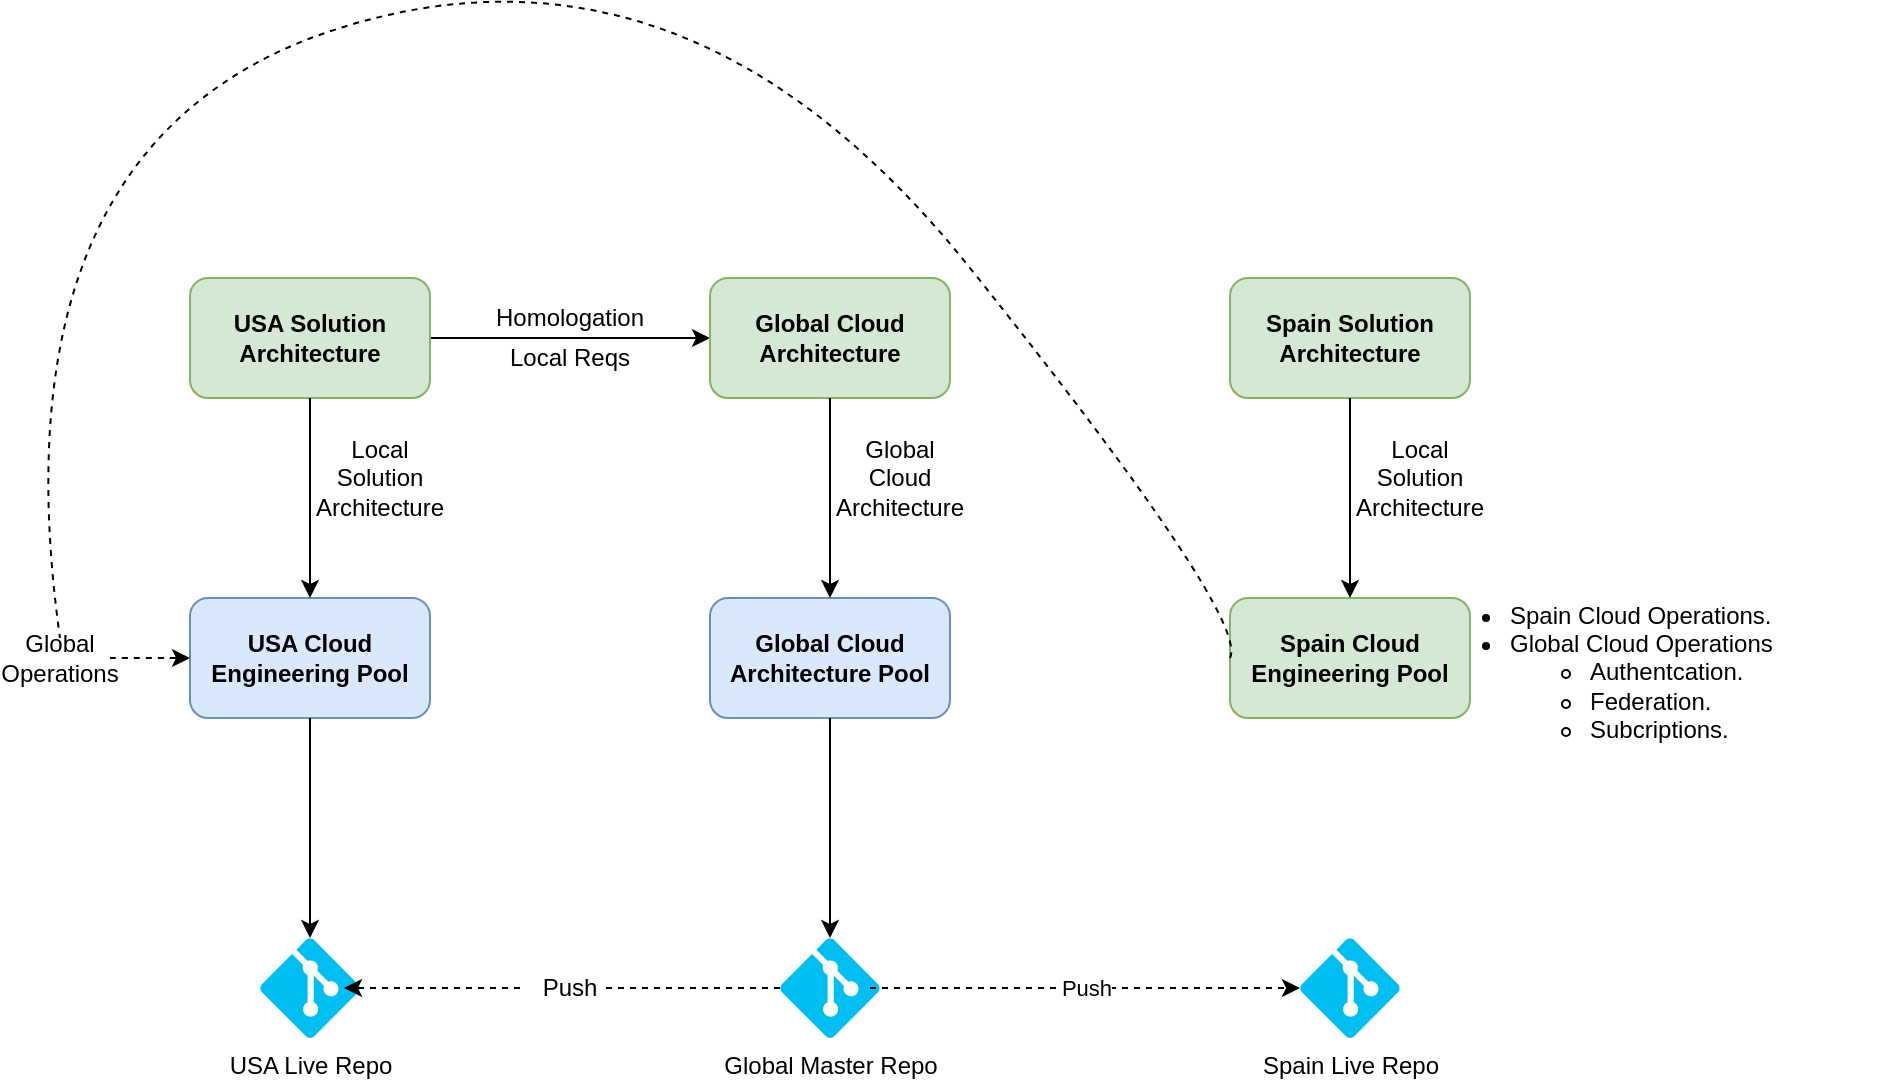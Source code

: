 <mxfile version="14.9.0" type="github">
  <diagram id="zOst72_n-r7kZn028qKs" name="Page-1">
    <mxGraphModel dx="1422" dy="804" grid="1" gridSize="10" guides="1" tooltips="1" connect="1" arrows="1" fold="1" page="1" pageScale="1" pageWidth="1169" pageHeight="1654" math="0" shadow="0">
      <root>
        <mxCell id="0" />
        <mxCell id="1" parent="0" />
        <mxCell id="M8tOUcjTv6T0rJcN2KXC-14" style="edgeStyle=orthogonalEdgeStyle;rounded=0;orthogonalLoop=1;jettySize=auto;html=1;exitX=1;exitY=0.5;exitDx=0;exitDy=0;entryX=0;entryY=0.5;entryDx=0;entryDy=0;" edge="1" parent="1" source="M8tOUcjTv6T0rJcN2KXC-2" target="M8tOUcjTv6T0rJcN2KXC-5">
          <mxGeometry relative="1" as="geometry" />
        </mxCell>
        <mxCell id="M8tOUcjTv6T0rJcN2KXC-2" value="USA Solution Architecture" style="rounded=1;whiteSpace=wrap;html=1;fontStyle=1;fillColor=#d5e8d4;strokeColor=#82b366;" vertex="1" parent="1">
          <mxGeometry x="110" y="630" width="120" height="60" as="geometry" />
        </mxCell>
        <mxCell id="M8tOUcjTv6T0rJcN2KXC-3" value="USA Cloud Engineering Pool" style="rounded=1;whiteSpace=wrap;html=1;fontStyle=1;fillColor=#dae8fc;strokeColor=#6c8ebf;" vertex="1" parent="1">
          <mxGeometry x="110" y="790" width="120" height="60" as="geometry" />
        </mxCell>
        <mxCell id="M8tOUcjTv6T0rJcN2KXC-4" value="USA Live Repo" style="verticalLabelPosition=bottom;html=1;verticalAlign=top;align=center;strokeColor=none;fillColor=#00BEF2;shape=mxgraph.azure.git_repository;" vertex="1" parent="1">
          <mxGeometry x="145" y="960" width="50" height="50" as="geometry" />
        </mxCell>
        <mxCell id="M8tOUcjTv6T0rJcN2KXC-5" value="Global Cloud Architecture" style="rounded=1;whiteSpace=wrap;html=1;fontStyle=1;labelBackgroundColor=none;fillColor=#d5e8d4;strokeColor=#82b366;" vertex="1" parent="1">
          <mxGeometry x="370" y="630" width="120" height="60" as="geometry" />
        </mxCell>
        <mxCell id="M8tOUcjTv6T0rJcN2KXC-6" value="Global Cloud Architecture Pool" style="rounded=1;whiteSpace=wrap;html=1;fontStyle=1;labelBackgroundColor=none;fillColor=#dae8fc;strokeColor=#6c8ebf;" vertex="1" parent="1">
          <mxGeometry x="370" y="790" width="120" height="60" as="geometry" />
        </mxCell>
        <mxCell id="M8tOUcjTv6T0rJcN2KXC-7" value="Spain Cloud Engineering Pool" style="rounded=1;whiteSpace=wrap;html=1;fontStyle=1;labelBackgroundColor=none;fillColor=#d5e8d4;strokeColor=#82b366;" vertex="1" parent="1">
          <mxGeometry x="630" y="790" width="120" height="60" as="geometry" />
        </mxCell>
        <mxCell id="M8tOUcjTv6T0rJcN2KXC-10" value="&lt;ul&gt;&lt;li&gt;Spain Cloud Operations.&lt;/li&gt;&lt;li&gt;Global Cloud Operations&lt;/li&gt;&lt;ul&gt;&lt;li&gt;Authentcation.&lt;/li&gt;&lt;li&gt;Federation.&lt;/li&gt;&lt;li&gt;Subcriptions.&lt;/li&gt;&lt;/ul&gt;&lt;/ul&gt;" style="text;html=1;strokeColor=none;fillColor=none;align=left;verticalAlign=middle;whiteSpace=wrap;rounded=0;labelBackgroundColor=none;spacing=0;" vertex="1" parent="1">
          <mxGeometry x="730" y="817" width="230" height="20" as="geometry" />
        </mxCell>
        <mxCell id="M8tOUcjTv6T0rJcN2KXC-17" value="Homologation" style="text;html=1;strokeColor=none;fillColor=none;align=center;verticalAlign=middle;whiteSpace=wrap;rounded=0;labelBackgroundColor=none;" vertex="1" parent="1">
          <mxGeometry x="280" y="640" width="40" height="20" as="geometry" />
        </mxCell>
        <mxCell id="M8tOUcjTv6T0rJcN2KXC-18" value="Local Reqs" style="text;html=1;strokeColor=none;fillColor=none;align=center;verticalAlign=middle;whiteSpace=wrap;rounded=0;labelBackgroundColor=none;" vertex="1" parent="1">
          <mxGeometry x="260" y="660" width="80" height="20" as="geometry" />
        </mxCell>
        <mxCell id="M8tOUcjTv6T0rJcN2KXC-21" value="Local Solution Architecture" style="text;html=1;strokeColor=none;fillColor=none;align=center;verticalAlign=middle;whiteSpace=wrap;rounded=0;labelBackgroundColor=none;" vertex="1" parent="1">
          <mxGeometry x="170" y="720" width="70" height="20" as="geometry" />
        </mxCell>
        <mxCell id="M8tOUcjTv6T0rJcN2KXC-22" value="Global Master Repo" style="verticalLabelPosition=bottom;html=1;verticalAlign=top;align=center;strokeColor=none;fillColor=#00BEF2;shape=mxgraph.azure.git_repository;" vertex="1" parent="1">
          <mxGeometry x="405" y="960" width="50" height="50" as="geometry" />
        </mxCell>
        <mxCell id="M8tOUcjTv6T0rJcN2KXC-24" value="" style="endArrow=classic;html=1;dashed=1;entryX=0.84;entryY=0.5;entryDx=0;entryDy=0;entryPerimeter=0;exitX=0;exitY=0.5;exitDx=0;exitDy=0;exitPerimeter=0;startArrow=none;" edge="1" parent="1" source="M8tOUcjTv6T0rJcN2KXC-25" target="M8tOUcjTv6T0rJcN2KXC-4">
          <mxGeometry width="50" height="50" relative="1" as="geometry">
            <mxPoint x="560" y="840" as="sourcePoint" />
            <mxPoint x="610" y="790" as="targetPoint" />
          </mxGeometry>
        </mxCell>
        <mxCell id="M8tOUcjTv6T0rJcN2KXC-25" value="Push" style="text;html=1;strokeColor=none;fillColor=none;align=center;verticalAlign=middle;whiteSpace=wrap;rounded=0;labelBackgroundColor=none;" vertex="1" parent="1">
          <mxGeometry x="275" y="975" width="50" height="20" as="geometry" />
        </mxCell>
        <mxCell id="M8tOUcjTv6T0rJcN2KXC-26" value="" style="endArrow=none;html=1;dashed=1;entryX=0.84;entryY=0.5;entryDx=0;entryDy=0;entryPerimeter=0;exitX=0;exitY=0.5;exitDx=0;exitDy=0;exitPerimeter=0;" edge="1" parent="1" source="M8tOUcjTv6T0rJcN2KXC-22" target="M8tOUcjTv6T0rJcN2KXC-25">
          <mxGeometry width="50" height="50" relative="1" as="geometry">
            <mxPoint x="405" y="985" as="sourcePoint" />
            <mxPoint x="187" y="985" as="targetPoint" />
          </mxGeometry>
        </mxCell>
        <mxCell id="M8tOUcjTv6T0rJcN2KXC-29" value="" style="endArrow=classic;html=1;exitX=0.5;exitY=1;exitDx=0;exitDy=0;entryX=0.5;entryY=0;entryDx=0;entryDy=0;" edge="1" parent="1" source="M8tOUcjTv6T0rJcN2KXC-5" target="M8tOUcjTv6T0rJcN2KXC-6">
          <mxGeometry width="50" height="50" relative="1" as="geometry">
            <mxPoint x="560" y="740" as="sourcePoint" />
            <mxPoint x="610" y="690" as="targetPoint" />
          </mxGeometry>
        </mxCell>
        <mxCell id="M8tOUcjTv6T0rJcN2KXC-30" value="" style="endArrow=classic;html=1;exitX=0.5;exitY=1;exitDx=0;exitDy=0;entryX=0.5;entryY=0;entryDx=0;entryDy=0;entryPerimeter=0;" edge="1" parent="1" source="M8tOUcjTv6T0rJcN2KXC-6" target="M8tOUcjTv6T0rJcN2KXC-22">
          <mxGeometry width="50" height="50" relative="1" as="geometry">
            <mxPoint x="440" y="700" as="sourcePoint" />
            <mxPoint x="440" y="800" as="targetPoint" />
          </mxGeometry>
        </mxCell>
        <mxCell id="M8tOUcjTv6T0rJcN2KXC-31" value="" style="endArrow=classic;html=1;exitX=0.5;exitY=1;exitDx=0;exitDy=0;entryX=0.5;entryY=0;entryDx=0;entryDy=0;entryPerimeter=0;" edge="1" parent="1" source="M8tOUcjTv6T0rJcN2KXC-3" target="M8tOUcjTv6T0rJcN2KXC-4">
          <mxGeometry width="50" height="50" relative="1" as="geometry">
            <mxPoint x="440" y="860" as="sourcePoint" />
            <mxPoint x="440" y="970" as="targetPoint" />
          </mxGeometry>
        </mxCell>
        <mxCell id="M8tOUcjTv6T0rJcN2KXC-33" value="" style="curved=1;endArrow=classic;html=1;exitX=1;exitY=0.5;exitDx=0;exitDy=0;entryX=0;entryY=0.5;entryDx=0;entryDy=0;dashed=1;startArrow=none;" edge="1" parent="1" source="M8tOUcjTv6T0rJcN2KXC-34" target="M8tOUcjTv6T0rJcN2KXC-3">
          <mxGeometry width="50" height="50" relative="1" as="geometry">
            <mxPoint x="590" y="800" as="sourcePoint" />
            <mxPoint x="640" y="750" as="targetPoint" />
            <Array as="points" />
          </mxGeometry>
        </mxCell>
        <mxCell id="M8tOUcjTv6T0rJcN2KXC-34" value="Global Operations" style="text;html=1;strokeColor=none;fillColor=none;align=center;verticalAlign=middle;whiteSpace=wrap;rounded=0;labelBackgroundColor=none;" vertex="1" parent="1">
          <mxGeometry x="20" y="810" width="50" height="20" as="geometry" />
        </mxCell>
        <mxCell id="M8tOUcjTv6T0rJcN2KXC-35" value="" style="curved=1;endArrow=none;html=1;exitX=0;exitY=0.5;exitDx=0;exitDy=0;dashed=1;entryX=0.5;entryY=0;entryDx=0;entryDy=0;" edge="1" parent="1" source="M8tOUcjTv6T0rJcN2KXC-7" target="M8tOUcjTv6T0rJcN2KXC-34">
          <mxGeometry width="50" height="50" relative="1" as="geometry">
            <mxPoint x="630" y="820" as="sourcePoint" />
            <mxPoint x="40" y="820" as="targetPoint" />
            <Array as="points">
              <mxPoint x="640" y="800" />
              <mxPoint x="360" y="450" />
              <mxPoint x="10" y="560" />
            </Array>
          </mxGeometry>
        </mxCell>
        <mxCell id="M8tOUcjTv6T0rJcN2KXC-36" value="Spain Solution Architecture" style="rounded=1;whiteSpace=wrap;html=1;fontStyle=1;labelBackgroundColor=none;fillColor=#d5e8d4;strokeColor=#82b366;" vertex="1" parent="1">
          <mxGeometry x="630" y="630" width="120" height="60" as="geometry" />
        </mxCell>
        <mxCell id="M8tOUcjTv6T0rJcN2KXC-37" value="" style="endArrow=classic;html=1;exitX=0.5;exitY=1;exitDx=0;exitDy=0;entryX=0.5;entryY=0;entryDx=0;entryDy=0;" edge="1" parent="1" source="M8tOUcjTv6T0rJcN2KXC-36" target="M8tOUcjTv6T0rJcN2KXC-7">
          <mxGeometry width="50" height="50" relative="1" as="geometry">
            <mxPoint x="440" y="700" as="sourcePoint" />
            <mxPoint x="440" y="800" as="targetPoint" />
          </mxGeometry>
        </mxCell>
        <mxCell id="M8tOUcjTv6T0rJcN2KXC-38" value="Local Solution Architecture" style="text;html=1;strokeColor=none;fillColor=none;align=center;verticalAlign=middle;whiteSpace=wrap;rounded=0;labelBackgroundColor=none;" vertex="1" parent="1">
          <mxGeometry x="690" y="720" width="70" height="20" as="geometry" />
        </mxCell>
        <mxCell id="M8tOUcjTv6T0rJcN2KXC-39" value="" style="endArrow=classic;html=1;exitX=0.5;exitY=1;exitDx=0;exitDy=0;" edge="1" parent="1" source="M8tOUcjTv6T0rJcN2KXC-2" target="M8tOUcjTv6T0rJcN2KXC-3">
          <mxGeometry width="50" height="50" relative="1" as="geometry">
            <mxPoint x="440" y="700" as="sourcePoint" />
            <mxPoint x="440" y="800" as="targetPoint" />
          </mxGeometry>
        </mxCell>
        <mxCell id="M8tOUcjTv6T0rJcN2KXC-40" value="Global Cloud Architecture" style="text;html=1;strokeColor=none;fillColor=none;align=center;verticalAlign=middle;whiteSpace=wrap;rounded=0;labelBackgroundColor=none;" vertex="1" parent="1">
          <mxGeometry x="430" y="720" width="70" height="20" as="geometry" />
        </mxCell>
        <mxCell id="M8tOUcjTv6T0rJcN2KXC-41" value="Spain Live Repo" style="verticalLabelPosition=bottom;html=1;verticalAlign=top;align=center;strokeColor=none;fillColor=#00BEF2;shape=mxgraph.azure.git_repository;" vertex="1" parent="1">
          <mxGeometry x="665" y="960" width="50" height="50" as="geometry" />
        </mxCell>
        <mxCell id="M8tOUcjTv6T0rJcN2KXC-42" value="Push" style="endArrow=classic;html=1;dashed=1;entryX=0;entryY=0.5;entryDx=0;entryDy=0;entryPerimeter=0;startArrow=none;" edge="1" parent="1" target="M8tOUcjTv6T0rJcN2KXC-41">
          <mxGeometry width="50" height="50" relative="1" as="geometry">
            <mxPoint x="450" y="985" as="sourcePoint" />
            <mxPoint x="197" y="995" as="targetPoint" />
          </mxGeometry>
        </mxCell>
      </root>
    </mxGraphModel>
  </diagram>
</mxfile>

